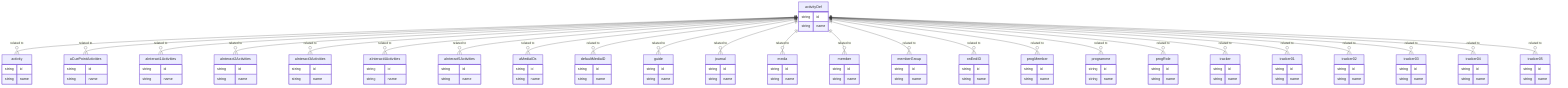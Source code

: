 erDiagram
    activityDef {
        string id
        string name
    }
    activity {
        string id
        string name
    }
    aCuePointActivities {
        string id
        string name
    }
    aInteract1Activities {
        string id
        string name
    }
    aInteract2Activities {
        string id
        string name
    }
    aInteract3Activities {
        string id
        string name
    }
    aInteract4Activities {
        string id
        string name
    }
    aInteract5Activities {
        string id
        string name
    }
    aMediaIDs {
        string id
        string name
    }
    defaultMediaID {
        string id
        string name
    }
    guide {
        string id
        string name
    }
    journal {
        string id
        string name
    }
    media {
        string id
        string name
    }
    member {
        string id
        string name
    }
    memberGroup {
        string id
        string name
    }
    onEndID {
        string id
        string name
    }
    progMember {
        string id
        string name
    }
    programme {
        string id
        string name
    }
    progRole {
        string id
        string name
    }
    tracker {
        string id
        string name
    }
    tracker01 {
        string id
        string name
    }
    tracker02 {
        string id
        string name
    }
    tracker03 {
        string id
        string name
    }
    tracker04 {
        string id
        string name
    }
    tracker05 {
        string id
        string name
    }

    %% Relationships
    activityDef ||--o{ activity : "related to"
    activityDef ||--o{ aCuePointActivities : "related to"
    activityDef ||--o{ aInteract1Activities : "related to"
    activityDef ||--o{ aInteract2Activities : "related to"
    activityDef ||--o{ aInteract3Activities : "related to"
    activityDef ||--o{ aInteract4Activities : "related to"
    activityDef ||--o{ aInteract5Activities : "related to"
    activityDef ||--o{ aMediaIDs : "related to"
    activityDef ||--o{ defaultMediaID : "related to"
    activityDef ||--o{ guide : "related to"
    activityDef ||--o{ journal : "related to"
    activityDef ||--o{ media : "related to"
    activityDef ||--o{ member : "related to"
    activityDef ||--o{ memberGroup : "related to"
    activityDef ||--o{ onEndID : "related to"
    activityDef ||--o{ progMember : "related to"
    activityDef ||--o{ programme : "related to"
    activityDef ||--o{ progRole : "related to"
    activityDef ||--o{ tracker : "related to"
    activityDef ||--o{ tracker01 : "related to"
    activityDef ||--o{ tracker02 : "related to"
    activityDef ||--o{ tracker03 : "related to"
    activityDef ||--o{ tracker04 : "related to"
    activityDef ||--o{ tracker05 : "related to"